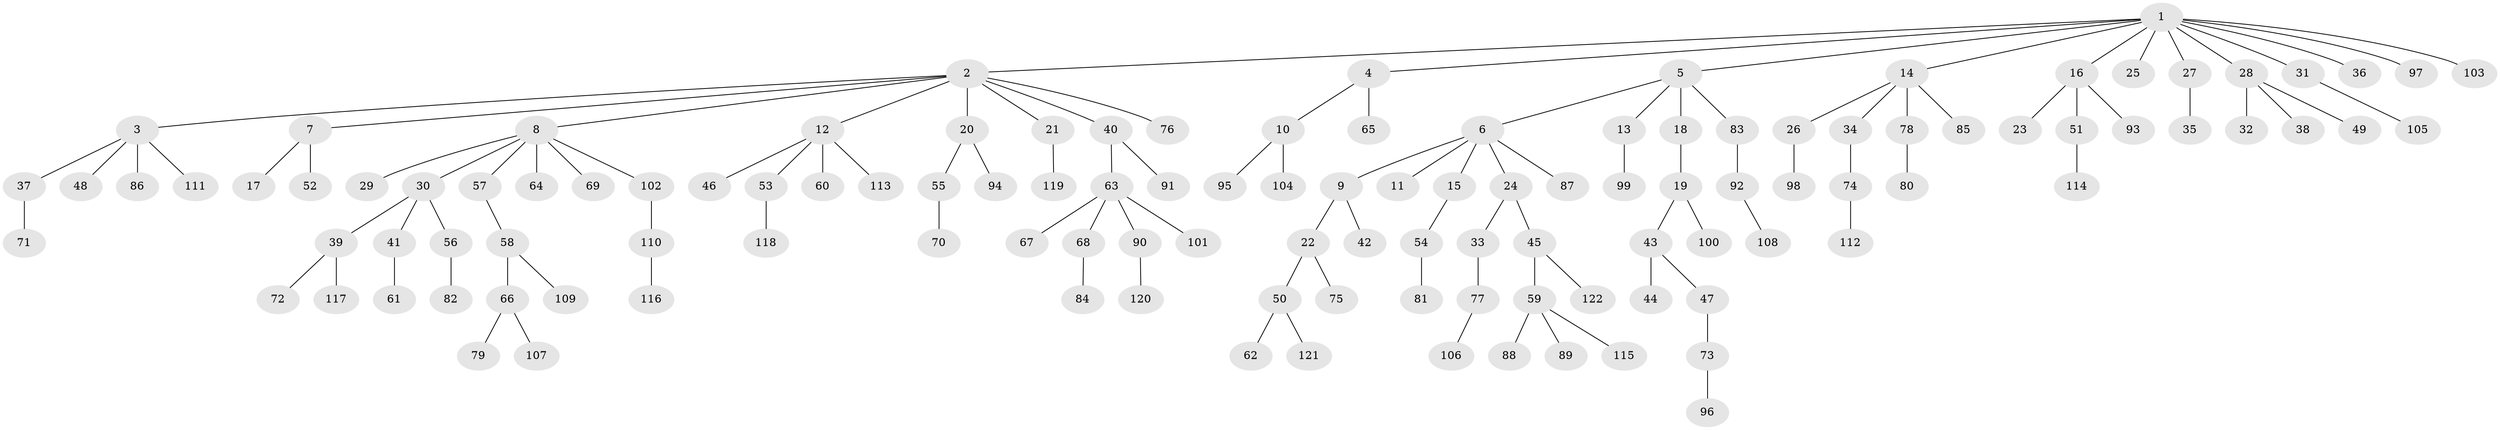 // coarse degree distribution, {5: 0.03488372093023256, 2: 0.2441860465116279, 3: 0.08139534883720931, 1: 0.5465116279069767, 4: 0.05813953488372093, 6: 0.011627906976744186, 8: 0.011627906976744186, 11: 0.011627906976744186}
// Generated by graph-tools (version 1.1) at 2025/37/03/04/25 23:37:17]
// undirected, 122 vertices, 121 edges
graph export_dot {
  node [color=gray90,style=filled];
  1;
  2;
  3;
  4;
  5;
  6;
  7;
  8;
  9;
  10;
  11;
  12;
  13;
  14;
  15;
  16;
  17;
  18;
  19;
  20;
  21;
  22;
  23;
  24;
  25;
  26;
  27;
  28;
  29;
  30;
  31;
  32;
  33;
  34;
  35;
  36;
  37;
  38;
  39;
  40;
  41;
  42;
  43;
  44;
  45;
  46;
  47;
  48;
  49;
  50;
  51;
  52;
  53;
  54;
  55;
  56;
  57;
  58;
  59;
  60;
  61;
  62;
  63;
  64;
  65;
  66;
  67;
  68;
  69;
  70;
  71;
  72;
  73;
  74;
  75;
  76;
  77;
  78;
  79;
  80;
  81;
  82;
  83;
  84;
  85;
  86;
  87;
  88;
  89;
  90;
  91;
  92;
  93;
  94;
  95;
  96;
  97;
  98;
  99;
  100;
  101;
  102;
  103;
  104;
  105;
  106;
  107;
  108;
  109;
  110;
  111;
  112;
  113;
  114;
  115;
  116;
  117;
  118;
  119;
  120;
  121;
  122;
  1 -- 2;
  1 -- 4;
  1 -- 5;
  1 -- 14;
  1 -- 16;
  1 -- 25;
  1 -- 27;
  1 -- 28;
  1 -- 31;
  1 -- 36;
  1 -- 97;
  1 -- 103;
  2 -- 3;
  2 -- 7;
  2 -- 8;
  2 -- 12;
  2 -- 20;
  2 -- 21;
  2 -- 40;
  2 -- 76;
  3 -- 37;
  3 -- 48;
  3 -- 86;
  3 -- 111;
  4 -- 10;
  4 -- 65;
  5 -- 6;
  5 -- 13;
  5 -- 18;
  5 -- 83;
  6 -- 9;
  6 -- 11;
  6 -- 15;
  6 -- 24;
  6 -- 87;
  7 -- 17;
  7 -- 52;
  8 -- 29;
  8 -- 30;
  8 -- 57;
  8 -- 64;
  8 -- 69;
  8 -- 102;
  9 -- 22;
  9 -- 42;
  10 -- 95;
  10 -- 104;
  12 -- 46;
  12 -- 53;
  12 -- 60;
  12 -- 113;
  13 -- 99;
  14 -- 26;
  14 -- 34;
  14 -- 78;
  14 -- 85;
  15 -- 54;
  16 -- 23;
  16 -- 51;
  16 -- 93;
  18 -- 19;
  19 -- 43;
  19 -- 100;
  20 -- 55;
  20 -- 94;
  21 -- 119;
  22 -- 50;
  22 -- 75;
  24 -- 33;
  24 -- 45;
  26 -- 98;
  27 -- 35;
  28 -- 32;
  28 -- 38;
  28 -- 49;
  30 -- 39;
  30 -- 41;
  30 -- 56;
  31 -- 105;
  33 -- 77;
  34 -- 74;
  37 -- 71;
  39 -- 72;
  39 -- 117;
  40 -- 63;
  40 -- 91;
  41 -- 61;
  43 -- 44;
  43 -- 47;
  45 -- 59;
  45 -- 122;
  47 -- 73;
  50 -- 62;
  50 -- 121;
  51 -- 114;
  53 -- 118;
  54 -- 81;
  55 -- 70;
  56 -- 82;
  57 -- 58;
  58 -- 66;
  58 -- 109;
  59 -- 88;
  59 -- 89;
  59 -- 115;
  63 -- 67;
  63 -- 68;
  63 -- 90;
  63 -- 101;
  66 -- 79;
  66 -- 107;
  68 -- 84;
  73 -- 96;
  74 -- 112;
  77 -- 106;
  78 -- 80;
  83 -- 92;
  90 -- 120;
  92 -- 108;
  102 -- 110;
  110 -- 116;
}
